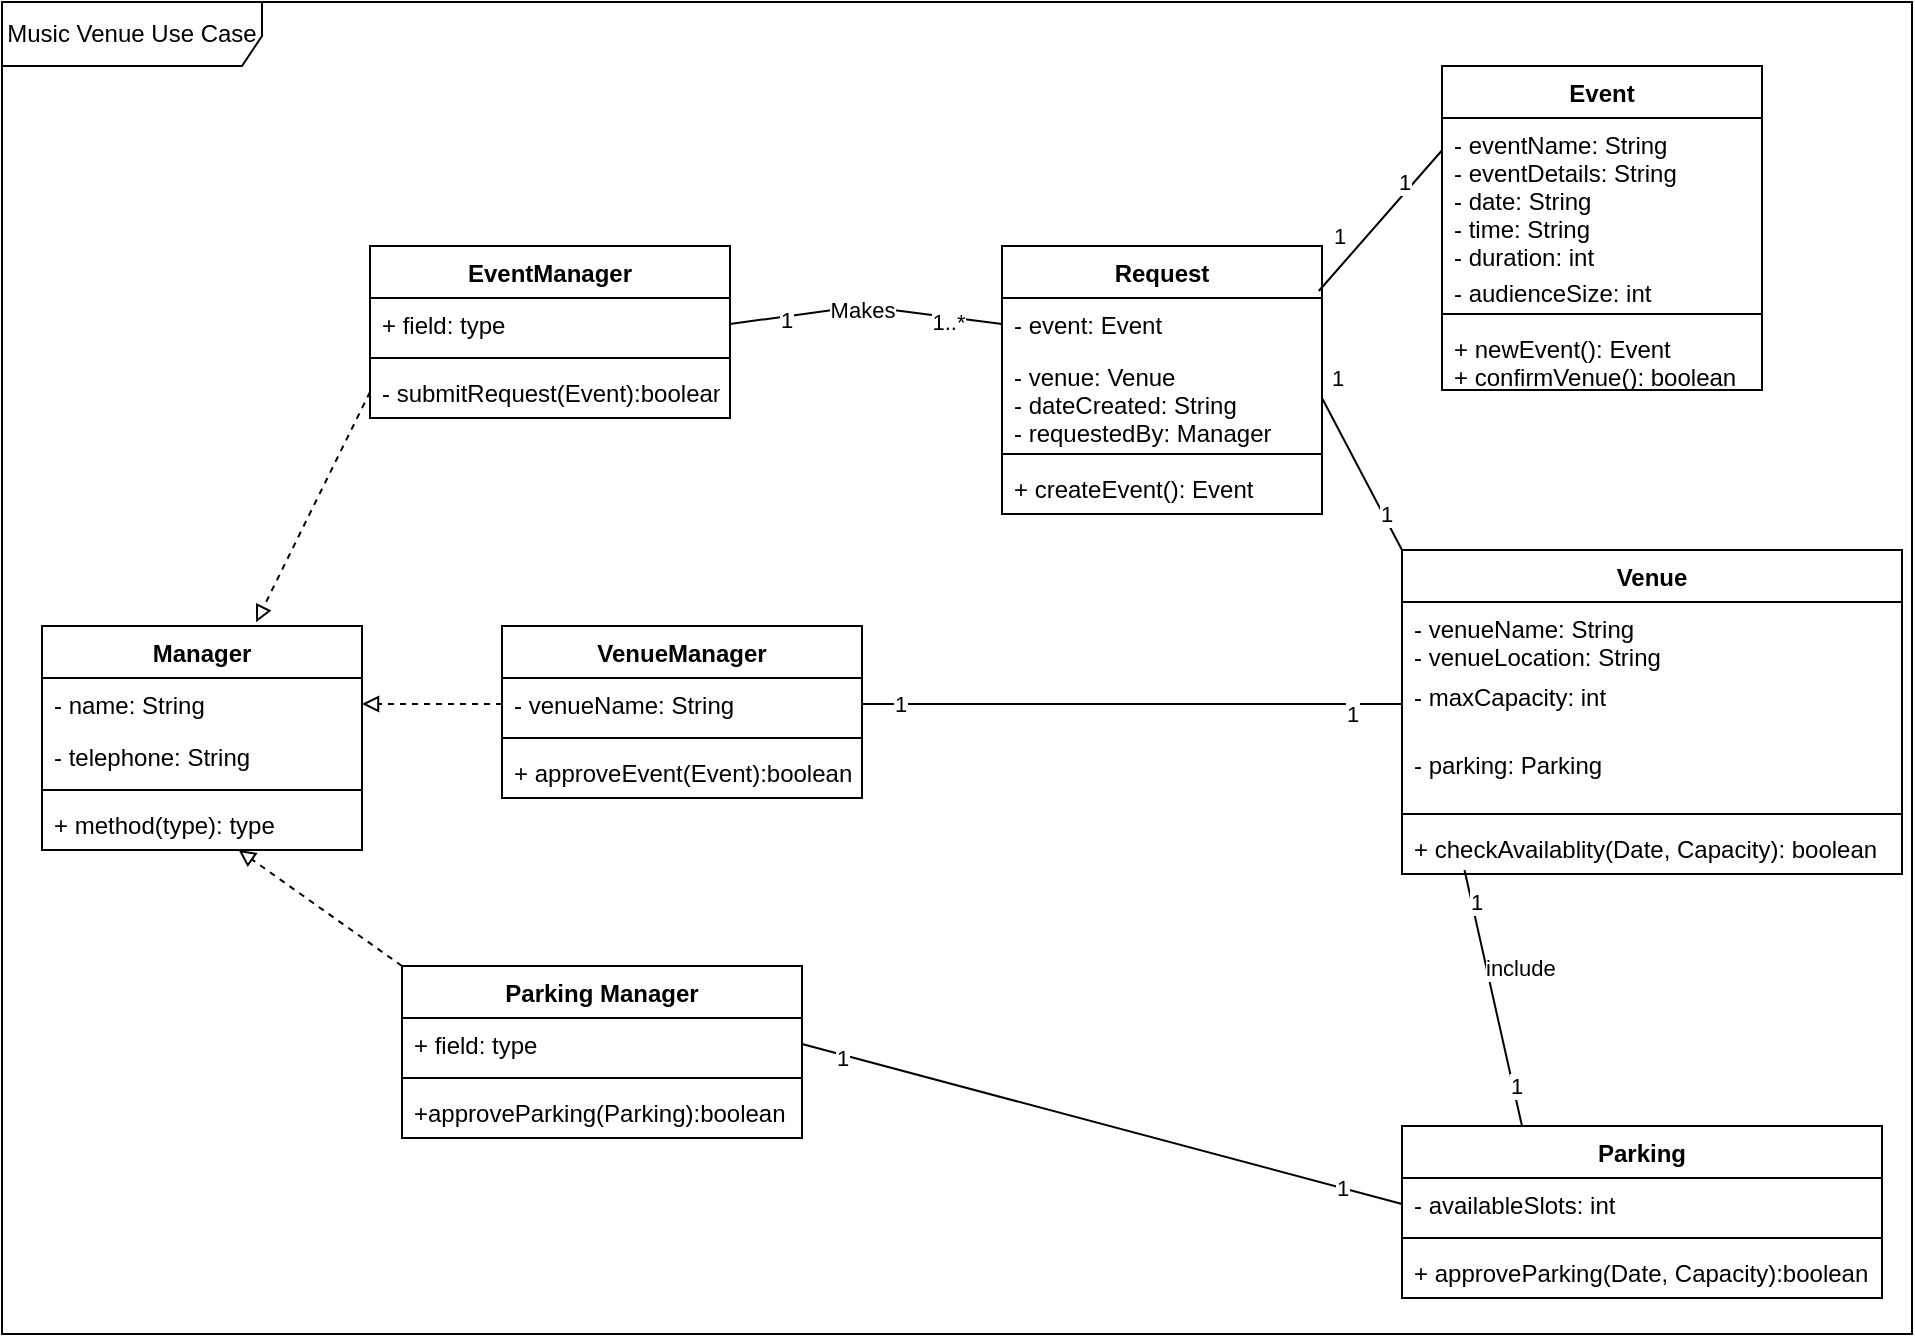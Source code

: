 <mxfile version="15.6.5" type="github">
  <diagram id="msP1U-69Pnnhi2RbjU0b" name="Page-1">
    <mxGraphModel dx="1483" dy="1950" grid="1" gridSize="10" guides="1" tooltips="1" connect="1" arrows="1" fold="1" page="1" pageScale="1" pageWidth="827" pageHeight="1169" math="0" shadow="0">
      <root>
        <mxCell id="0" />
        <mxCell id="1" parent="0" />
        <mxCell id="ezScB1P6TNNrAqSNEiyu-1" value="Music Venue Use Case" style="shape=umlFrame;whiteSpace=wrap;html=1;fillColor=default;strokeColor=default;fontColor=default;width=130;height=32;" vertex="1" parent="1">
          <mxGeometry x="230" y="-1092" width="955" height="666" as="geometry" />
        </mxCell>
        <mxCell id="ezScB1P6TNNrAqSNEiyu-16" value="Request" style="swimlane;fontStyle=1;align=center;verticalAlign=top;childLayout=stackLayout;horizontal=1;startSize=26;horizontalStack=0;resizeParent=1;resizeParentMax=0;resizeLast=0;collapsible=1;marginBottom=0;fillColor=default;strokeColor=default;fontColor=default;" vertex="1" parent="1">
          <mxGeometry x="730" y="-970" width="160" height="134" as="geometry" />
        </mxCell>
        <mxCell id="ezScB1P6TNNrAqSNEiyu-17" value="- event: Event" style="text;strokeColor=none;fillColor=none;align=left;verticalAlign=top;spacingLeft=4;spacingRight=4;overflow=hidden;rotatable=0;points=[[0,0.5],[1,0.5]];portConstraint=eastwest;" vertex="1" parent="ezScB1P6TNNrAqSNEiyu-16">
          <mxGeometry y="26" width="160" height="26" as="geometry" />
        </mxCell>
        <mxCell id="ezScB1P6TNNrAqSNEiyu-48" value="- venue: Venue&#xa;- dateCreated: String&#xa;- requestedBy: Manager" style="text;strokeColor=none;fillColor=none;align=left;verticalAlign=top;spacingLeft=4;spacingRight=4;overflow=hidden;rotatable=0;points=[[0,0.5],[1,0.5]];portConstraint=eastwest;fontColor=default;" vertex="1" parent="ezScB1P6TNNrAqSNEiyu-16">
          <mxGeometry y="52" width="160" height="48" as="geometry" />
        </mxCell>
        <mxCell id="ezScB1P6TNNrAqSNEiyu-18" value="" style="line;strokeWidth=1;fillColor=none;align=left;verticalAlign=middle;spacingTop=-1;spacingLeft=3;spacingRight=3;rotatable=0;labelPosition=right;points=[];portConstraint=eastwest;" vertex="1" parent="ezScB1P6TNNrAqSNEiyu-16">
          <mxGeometry y="100" width="160" height="8" as="geometry" />
        </mxCell>
        <mxCell id="ezScB1P6TNNrAqSNEiyu-19" value="+ createEvent(): Event" style="text;strokeColor=none;fillColor=none;align=left;verticalAlign=top;spacingLeft=4;spacingRight=4;overflow=hidden;rotatable=0;points=[[0,0.5],[1,0.5]];portConstraint=eastwest;" vertex="1" parent="ezScB1P6TNNrAqSNEiyu-16">
          <mxGeometry y="108" width="160" height="26" as="geometry" />
        </mxCell>
        <mxCell id="ezScB1P6TNNrAqSNEiyu-20" value="VenueManager" style="swimlane;fontStyle=1;align=center;verticalAlign=top;childLayout=stackLayout;horizontal=1;startSize=26;horizontalStack=0;resizeParent=1;resizeParentMax=0;resizeLast=0;collapsible=1;marginBottom=0;fillColor=default;strokeColor=default;fontColor=default;" vertex="1" parent="1">
          <mxGeometry x="480" y="-780" width="180" height="86" as="geometry" />
        </mxCell>
        <mxCell id="ezScB1P6TNNrAqSNEiyu-21" value="- venueName: String" style="text;strokeColor=none;fillColor=none;align=left;verticalAlign=top;spacingLeft=4;spacingRight=4;overflow=hidden;rotatable=0;points=[[0,0.5],[1,0.5]];portConstraint=eastwest;fontColor=default;" vertex="1" parent="ezScB1P6TNNrAqSNEiyu-20">
          <mxGeometry y="26" width="180" height="26" as="geometry" />
        </mxCell>
        <mxCell id="ezScB1P6TNNrAqSNEiyu-22" value="" style="line;strokeWidth=1;fillColor=none;align=left;verticalAlign=middle;spacingTop=-1;spacingLeft=3;spacingRight=3;rotatable=0;labelPosition=right;points=[];portConstraint=eastwest;" vertex="1" parent="ezScB1P6TNNrAqSNEiyu-20">
          <mxGeometry y="52" width="180" height="8" as="geometry" />
        </mxCell>
        <mxCell id="ezScB1P6TNNrAqSNEiyu-23" value="+ approveEvent(Event):boolean" style="text;strokeColor=none;fillColor=none;align=left;verticalAlign=top;spacingLeft=4;spacingRight=4;overflow=hidden;rotatable=0;points=[[0,0.5],[1,0.5]];portConstraint=eastwest;fontColor=default;" vertex="1" parent="ezScB1P6TNNrAqSNEiyu-20">
          <mxGeometry y="60" width="180" height="26" as="geometry" />
        </mxCell>
        <mxCell id="ezScB1P6TNNrAqSNEiyu-24" value="EventManager" style="swimlane;fontStyle=1;align=center;verticalAlign=top;childLayout=stackLayout;horizontal=1;startSize=26;horizontalStack=0;resizeParent=1;resizeParentMax=0;resizeLast=0;collapsible=1;marginBottom=0;fillColor=default;strokeColor=default;fontColor=default;" vertex="1" parent="1">
          <mxGeometry x="414" y="-970" width="180" height="86" as="geometry" />
        </mxCell>
        <mxCell id="ezScB1P6TNNrAqSNEiyu-25" value="+ field: type" style="text;strokeColor=none;fillColor=none;align=left;verticalAlign=top;spacingLeft=4;spacingRight=4;overflow=hidden;rotatable=0;points=[[0,0.5],[1,0.5]];portConstraint=eastwest;fontColor=default;" vertex="1" parent="ezScB1P6TNNrAqSNEiyu-24">
          <mxGeometry y="26" width="180" height="26" as="geometry" />
        </mxCell>
        <mxCell id="ezScB1P6TNNrAqSNEiyu-26" value="" style="line;strokeWidth=1;fillColor=none;align=left;verticalAlign=middle;spacingTop=-1;spacingLeft=3;spacingRight=3;rotatable=0;labelPosition=right;points=[];portConstraint=eastwest;" vertex="1" parent="ezScB1P6TNNrAqSNEiyu-24">
          <mxGeometry y="52" width="180" height="8" as="geometry" />
        </mxCell>
        <mxCell id="ezScB1P6TNNrAqSNEiyu-27" value="- submitRequest(Event):boolean" style="text;strokeColor=none;fillColor=none;align=left;verticalAlign=top;spacingLeft=4;spacingRight=4;overflow=hidden;rotatable=0;points=[[0,0.5],[1,0.5]];portConstraint=eastwest;fontColor=default;" vertex="1" parent="ezScB1P6TNNrAqSNEiyu-24">
          <mxGeometry y="60" width="180" height="26" as="geometry" />
        </mxCell>
        <mxCell id="ezScB1P6TNNrAqSNEiyu-55" style="edgeStyle=none;rounded=0;orthogonalLoop=1;jettySize=auto;html=1;exitX=0;exitY=0;exitDx=0;exitDy=0;endArrow=block;endFill=0;strokeColor=default;labelBackgroundColor=default;fontColor=default;dashed=1;" edge="1" parent="1" source="ezScB1P6TNNrAqSNEiyu-28" target="ezScB1P6TNNrAqSNEiyu-47">
          <mxGeometry relative="1" as="geometry" />
        </mxCell>
        <mxCell id="ezScB1P6TNNrAqSNEiyu-28" value="Parking Manager" style="swimlane;fontStyle=1;align=center;verticalAlign=top;childLayout=stackLayout;horizontal=1;startSize=26;horizontalStack=0;resizeParent=1;resizeParentMax=0;resizeLast=0;collapsible=1;marginBottom=0;" vertex="1" parent="1">
          <mxGeometry x="430" y="-610" width="200" height="86" as="geometry" />
        </mxCell>
        <mxCell id="ezScB1P6TNNrAqSNEiyu-29" value="+ field: type" style="text;strokeColor=none;fillColor=none;align=left;verticalAlign=top;spacingLeft=4;spacingRight=4;overflow=hidden;rotatable=0;points=[[0,0.5],[1,0.5]];portConstraint=eastwest;fontColor=default;" vertex="1" parent="ezScB1P6TNNrAqSNEiyu-28">
          <mxGeometry y="26" width="200" height="26" as="geometry" />
        </mxCell>
        <mxCell id="ezScB1P6TNNrAqSNEiyu-30" value="" style="line;strokeWidth=1;fillColor=none;align=left;verticalAlign=middle;spacingTop=-1;spacingLeft=3;spacingRight=3;rotatable=0;labelPosition=right;points=[];portConstraint=eastwest;" vertex="1" parent="ezScB1P6TNNrAqSNEiyu-28">
          <mxGeometry y="52" width="200" height="8" as="geometry" />
        </mxCell>
        <mxCell id="ezScB1P6TNNrAqSNEiyu-31" value="+approveParking(Parking):boolean" style="text;strokeColor=none;fillColor=none;align=left;verticalAlign=top;spacingLeft=4;spacingRight=4;overflow=hidden;rotatable=0;points=[[0,0.5],[1,0.5]];portConstraint=eastwest;fontColor=default;" vertex="1" parent="ezScB1P6TNNrAqSNEiyu-28">
          <mxGeometry y="60" width="200" height="26" as="geometry" />
        </mxCell>
        <mxCell id="ezScB1P6TNNrAqSNEiyu-32" value="Event" style="swimlane;fontStyle=1;align=center;verticalAlign=top;childLayout=stackLayout;horizontal=1;startSize=26;horizontalStack=0;resizeParent=1;resizeParentMax=0;resizeLast=0;collapsible=1;marginBottom=0;fillColor=default;strokeColor=default;fontColor=default;" vertex="1" parent="1">
          <mxGeometry x="950" y="-1060" width="160" height="162" as="geometry" />
        </mxCell>
        <mxCell id="ezScB1P6TNNrAqSNEiyu-33" value="- eventName: String&#xa;- eventDetails: String&#xa;- date: String&#xa;- time: String&#xa;- duration: int" style="text;strokeColor=none;fillColor=none;align=left;verticalAlign=top;spacingLeft=4;spacingRight=4;overflow=hidden;rotatable=0;points=[[0,0.5],[1,0.5]];portConstraint=eastwest;fontColor=default;" vertex="1" parent="ezScB1P6TNNrAqSNEiyu-32">
          <mxGeometry y="26" width="160" height="74" as="geometry" />
        </mxCell>
        <mxCell id="ezScB1P6TNNrAqSNEiyu-65" value="- audienceSize: int" style="text;strokeColor=none;fillColor=none;align=left;verticalAlign=top;spacingLeft=4;spacingRight=4;overflow=hidden;rotatable=0;points=[[0,0.5],[1,0.5]];portConstraint=eastwest;fontColor=default;" vertex="1" parent="ezScB1P6TNNrAqSNEiyu-32">
          <mxGeometry y="100" width="160" height="20" as="geometry" />
        </mxCell>
        <mxCell id="ezScB1P6TNNrAqSNEiyu-34" value="" style="line;strokeWidth=1;fillColor=none;align=left;verticalAlign=middle;spacingTop=-1;spacingLeft=3;spacingRight=3;rotatable=0;labelPosition=right;points=[];portConstraint=eastwest;" vertex="1" parent="ezScB1P6TNNrAqSNEiyu-32">
          <mxGeometry y="120" width="160" height="8" as="geometry" />
        </mxCell>
        <mxCell id="ezScB1P6TNNrAqSNEiyu-35" value="+ newEvent(): Event&#xa;+ confirmVenue(): boolean" style="text;strokeColor=none;fillColor=none;align=left;verticalAlign=top;spacingLeft=4;spacingRight=4;overflow=hidden;rotatable=0;points=[[0,0.5],[1,0.5]];portConstraint=eastwest;fontColor=default;" vertex="1" parent="ezScB1P6TNNrAqSNEiyu-32">
          <mxGeometry y="128" width="160" height="34" as="geometry" />
        </mxCell>
        <mxCell id="ezScB1P6TNNrAqSNEiyu-36" value="Venue" style="swimlane;fontStyle=1;align=center;verticalAlign=top;childLayout=stackLayout;horizontal=1;startSize=26;horizontalStack=0;resizeParent=1;resizeParentMax=0;resizeLast=0;collapsible=1;marginBottom=0;fillColor=default;strokeColor=default;fontColor=default;" vertex="1" parent="1">
          <mxGeometry x="930" y="-818" width="250" height="162" as="geometry" />
        </mxCell>
        <mxCell id="ezScB1P6TNNrAqSNEiyu-37" value="- venueName: String&#xa;- venueLocation: String&#xa;" style="text;strokeColor=none;fillColor=none;align=left;verticalAlign=top;spacingLeft=4;spacingRight=4;overflow=hidden;rotatable=0;points=[[0,0.5],[1,0.5]];portConstraint=eastwest;" vertex="1" parent="ezScB1P6TNNrAqSNEiyu-36">
          <mxGeometry y="26" width="250" height="34" as="geometry" />
        </mxCell>
        <mxCell id="ezScB1P6TNNrAqSNEiyu-49" value="- maxCapacity: int" style="text;strokeColor=none;fillColor=none;align=left;verticalAlign=top;spacingLeft=4;spacingRight=4;overflow=hidden;rotatable=0;points=[[0,0.5],[1,0.5]];portConstraint=eastwest;fontColor=default;" vertex="1" parent="ezScB1P6TNNrAqSNEiyu-36">
          <mxGeometry y="60" width="250" height="34" as="geometry" />
        </mxCell>
        <mxCell id="ezScB1P6TNNrAqSNEiyu-51" value="- parking: Parking" style="text;strokeColor=none;fillColor=none;align=left;verticalAlign=top;spacingLeft=4;spacingRight=4;overflow=hidden;rotatable=0;points=[[0,0.5],[1,0.5]];portConstraint=eastwest;" vertex="1" parent="ezScB1P6TNNrAqSNEiyu-36">
          <mxGeometry y="94" width="250" height="34" as="geometry" />
        </mxCell>
        <mxCell id="ezScB1P6TNNrAqSNEiyu-38" value="" style="line;strokeWidth=1;fillColor=none;align=left;verticalAlign=middle;spacingTop=-1;spacingLeft=3;spacingRight=3;rotatable=0;labelPosition=right;points=[];portConstraint=eastwest;" vertex="1" parent="ezScB1P6TNNrAqSNEiyu-36">
          <mxGeometry y="128" width="250" height="8" as="geometry" />
        </mxCell>
        <mxCell id="ezScB1P6TNNrAqSNEiyu-39" value="+ checkAvailablity(Date, Capacity): boolean" style="text;strokeColor=none;fillColor=none;align=left;verticalAlign=top;spacingLeft=4;spacingRight=4;overflow=hidden;rotatable=0;points=[[0,0.5],[1,0.5]];portConstraint=eastwest;fontColor=default;" vertex="1" parent="ezScB1P6TNNrAqSNEiyu-36">
          <mxGeometry y="136" width="250" height="26" as="geometry" />
        </mxCell>
        <mxCell id="ezScB1P6TNNrAqSNEiyu-40" value="Parking" style="swimlane;fontStyle=1;align=center;verticalAlign=top;childLayout=stackLayout;horizontal=1;startSize=26;horizontalStack=0;resizeParent=1;resizeParentMax=0;resizeLast=0;collapsible=1;marginBottom=0;fillColor=default;strokeColor=default;fontColor=default;" vertex="1" parent="1">
          <mxGeometry x="930" y="-530" width="240" height="86" as="geometry" />
        </mxCell>
        <mxCell id="ezScB1P6TNNrAqSNEiyu-41" value="- availableSlots: int" style="text;strokeColor=none;fillColor=none;align=left;verticalAlign=top;spacingLeft=4;spacingRight=4;overflow=hidden;rotatable=0;points=[[0,0.5],[1,0.5]];portConstraint=eastwest;" vertex="1" parent="ezScB1P6TNNrAqSNEiyu-40">
          <mxGeometry y="26" width="240" height="26" as="geometry" />
        </mxCell>
        <mxCell id="ezScB1P6TNNrAqSNEiyu-42" value="" style="line;strokeWidth=1;fillColor=none;align=left;verticalAlign=middle;spacingTop=-1;spacingLeft=3;spacingRight=3;rotatable=0;labelPosition=right;points=[];portConstraint=eastwest;" vertex="1" parent="ezScB1P6TNNrAqSNEiyu-40">
          <mxGeometry y="52" width="240" height="8" as="geometry" />
        </mxCell>
        <mxCell id="ezScB1P6TNNrAqSNEiyu-43" value="+ approveParking(Date, Capacity):boolean" style="text;strokeColor=none;fillColor=none;align=left;verticalAlign=top;spacingLeft=4;spacingRight=4;overflow=hidden;rotatable=0;points=[[0,0.5],[1,0.5]];portConstraint=eastwest;fontColor=default;" vertex="1" parent="ezScB1P6TNNrAqSNEiyu-40">
          <mxGeometry y="60" width="240" height="26" as="geometry" />
        </mxCell>
        <mxCell id="ezScB1P6TNNrAqSNEiyu-44" value="Manager" style="swimlane;fontStyle=1;align=center;verticalAlign=top;childLayout=stackLayout;horizontal=1;startSize=26;horizontalStack=0;resizeParent=1;resizeParentMax=0;resizeLast=0;collapsible=1;marginBottom=0;" vertex="1" parent="1">
          <mxGeometry x="250" y="-780" width="160" height="112" as="geometry" />
        </mxCell>
        <mxCell id="ezScB1P6TNNrAqSNEiyu-45" value="- name: String" style="text;strokeColor=none;fillColor=none;align=left;verticalAlign=top;spacingLeft=4;spacingRight=4;overflow=hidden;rotatable=0;points=[[0,0.5],[1,0.5]];portConstraint=eastwest;fontColor=default;" vertex="1" parent="ezScB1P6TNNrAqSNEiyu-44">
          <mxGeometry y="26" width="160" height="26" as="geometry" />
        </mxCell>
        <mxCell id="ezScB1P6TNNrAqSNEiyu-59" value="- telephone: String" style="text;strokeColor=none;fillColor=none;align=left;verticalAlign=top;spacingLeft=4;spacingRight=4;overflow=hidden;rotatable=0;points=[[0,0.5],[1,0.5]];portConstraint=eastwest;fontColor=default;" vertex="1" parent="ezScB1P6TNNrAqSNEiyu-44">
          <mxGeometry y="52" width="160" height="26" as="geometry" />
        </mxCell>
        <mxCell id="ezScB1P6TNNrAqSNEiyu-46" value="" style="line;strokeWidth=1;fillColor=none;align=left;verticalAlign=middle;spacingTop=-1;spacingLeft=3;spacingRight=3;rotatable=0;labelPosition=right;points=[];portConstraint=eastwest;" vertex="1" parent="ezScB1P6TNNrAqSNEiyu-44">
          <mxGeometry y="78" width="160" height="8" as="geometry" />
        </mxCell>
        <mxCell id="ezScB1P6TNNrAqSNEiyu-47" value="+ method(type): type" style="text;strokeColor=none;fillColor=none;align=left;verticalAlign=top;spacingLeft=4;spacingRight=4;overflow=hidden;rotatable=0;points=[[0,0.5],[1,0.5]];portConstraint=eastwest;" vertex="1" parent="ezScB1P6TNNrAqSNEiyu-44">
          <mxGeometry y="86" width="160" height="26" as="geometry" />
        </mxCell>
        <mxCell id="ezScB1P6TNNrAqSNEiyu-52" value="include" style="endArrow=none;html=1;endSize=12;startArrow=none;startSize=14;startFill=0;align=left;verticalAlign=bottom;rounded=0;exitX=0.125;exitY=0.923;exitDx=0;exitDy=0;exitPerimeter=0;entryX=0.25;entryY=0;entryDx=0;entryDy=0;strokeColor=default;labelBackgroundColor=default;fontColor=default;endFill=0;" edge="1" parent="1" source="ezScB1P6TNNrAqSNEiyu-39" target="ezScB1P6TNNrAqSNEiyu-40">
          <mxGeometry x="-0.108" y="-4" relative="1" as="geometry">
            <mxPoint x="850" y="-740" as="sourcePoint" />
            <mxPoint x="1010" y="-740" as="targetPoint" />
            <mxPoint as="offset" />
          </mxGeometry>
        </mxCell>
        <mxCell id="ezScB1P6TNNrAqSNEiyu-76" value="1" style="edgeLabel;html=1;align=center;verticalAlign=middle;resizable=0;points=[];fontColor=default;" vertex="1" connectable="0" parent="ezScB1P6TNNrAqSNEiyu-52">
          <mxGeometry x="-0.742" y="2" relative="1" as="geometry">
            <mxPoint as="offset" />
          </mxGeometry>
        </mxCell>
        <mxCell id="ezScB1P6TNNrAqSNEiyu-77" value="1" style="edgeLabel;html=1;align=center;verticalAlign=middle;resizable=0;points=[];fontColor=default;" vertex="1" connectable="0" parent="ezScB1P6TNNrAqSNEiyu-52">
          <mxGeometry x="0.68" relative="1" as="geometry">
            <mxPoint x="1" as="offset" />
          </mxGeometry>
        </mxCell>
        <mxCell id="ezScB1P6TNNrAqSNEiyu-53" value="1" style="endArrow=none;html=1;endSize=12;startArrow=none;startSize=14;startFill=0;align=left;verticalAlign=bottom;rounded=0;exitX=1;exitY=0.5;exitDx=0;exitDy=0;entryX=0;entryY=0;entryDx=0;entryDy=0;strokeColor=default;labelBackgroundColor=default;fontColor=default;endFill=0;" edge="1" parent="1" source="ezScB1P6TNNrAqSNEiyu-48" target="ezScB1P6TNNrAqSNEiyu-36">
          <mxGeometry x="-1" y="3" relative="1" as="geometry">
            <mxPoint x="1020" y="-620.002" as="sourcePoint" />
            <mxPoint x="1040" y="-520" as="targetPoint" />
            <Array as="points" />
          </mxGeometry>
        </mxCell>
        <mxCell id="ezScB1P6TNNrAqSNEiyu-78" value="1" style="edgeLabel;html=1;align=center;verticalAlign=middle;resizable=0;points=[];fontColor=default;" vertex="1" connectable="0" parent="ezScB1P6TNNrAqSNEiyu-53">
          <mxGeometry x="0.532" y="1" relative="1" as="geometry">
            <mxPoint as="offset" />
          </mxGeometry>
        </mxCell>
        <mxCell id="ezScB1P6TNNrAqSNEiyu-54" value="1" style="endArrow=none;html=1;endSize=12;startArrow=none;startSize=14;startFill=0;align=left;verticalAlign=bottom;rounded=0;entryX=0.001;entryY=0.216;entryDx=0;entryDy=0;entryPerimeter=0;exitX=0.99;exitY=0.168;exitDx=0;exitDy=0;exitPerimeter=0;strokeColor=default;labelBackgroundColor=default;fontColor=default;endFill=0;" edge="1" parent="1" source="ezScB1P6TNNrAqSNEiyu-16" target="ezScB1P6TNNrAqSNEiyu-33">
          <mxGeometry x="-0.641" y="8" relative="1" as="geometry">
            <mxPoint x="827" y="-864" as="sourcePoint" />
            <mxPoint x="937" y="-836" as="targetPoint" />
            <Array as="points" />
            <mxPoint as="offset" />
          </mxGeometry>
        </mxCell>
        <mxCell id="ezScB1P6TNNrAqSNEiyu-79" value="1" style="edgeLabel;html=1;align=center;verticalAlign=middle;resizable=0;points=[];fontColor=default;" vertex="1" connectable="0" parent="ezScB1P6TNNrAqSNEiyu-54">
          <mxGeometry x="0.482" y="3" relative="1" as="geometry">
            <mxPoint x="-1" as="offset" />
          </mxGeometry>
        </mxCell>
        <mxCell id="ezScB1P6TNNrAqSNEiyu-57" style="edgeStyle=none;rounded=0;orthogonalLoop=1;jettySize=auto;html=1;exitX=0;exitY=0.5;exitDx=0;exitDy=0;entryX=1;entryY=0.5;entryDx=0;entryDy=0;labelBackgroundColor=default;fontColor=default;endArrow=block;endFill=0;strokeColor=default;dashed=1;" edge="1" parent="1" source="ezScB1P6TNNrAqSNEiyu-21" target="ezScB1P6TNNrAqSNEiyu-45">
          <mxGeometry relative="1" as="geometry" />
        </mxCell>
        <mxCell id="ezScB1P6TNNrAqSNEiyu-58" style="edgeStyle=none;rounded=0;orthogonalLoop=1;jettySize=auto;html=1;exitX=0;exitY=0.5;exitDx=0;exitDy=0;entryX=0.669;entryY=-0.017;entryDx=0;entryDy=0;entryPerimeter=0;labelBackgroundColor=default;fontColor=default;endArrow=block;endFill=0;strokeColor=default;dashed=1;" edge="1" parent="1" source="ezScB1P6TNNrAqSNEiyu-27" target="ezScB1P6TNNrAqSNEiyu-44">
          <mxGeometry relative="1" as="geometry" />
        </mxCell>
        <mxCell id="ezScB1P6TNNrAqSNEiyu-66" style="edgeStyle=none;rounded=0;orthogonalLoop=1;jettySize=auto;html=1;exitX=1;exitY=0.5;exitDx=0;exitDy=0;entryX=0;entryY=0.5;entryDx=0;entryDy=0;labelBackgroundColor=default;fontColor=default;endArrow=none;endFill=0;strokeColor=default;" edge="1" parent="1" source="ezScB1P6TNNrAqSNEiyu-25" target="ezScB1P6TNNrAqSNEiyu-17">
          <mxGeometry relative="1" as="geometry">
            <Array as="points">
              <mxPoint x="660" y="-940" />
            </Array>
          </mxGeometry>
        </mxCell>
        <mxCell id="ezScB1P6TNNrAqSNEiyu-69" value="1" style="edgeLabel;html=1;align=center;verticalAlign=middle;resizable=0;points=[];fontColor=default;" vertex="1" connectable="0" parent="ezScB1P6TNNrAqSNEiyu-66">
          <mxGeometry x="-0.589" y="-2" relative="1" as="geometry">
            <mxPoint as="offset" />
          </mxGeometry>
        </mxCell>
        <mxCell id="ezScB1P6TNNrAqSNEiyu-70" value="1..*" style="edgeLabel;html=1;align=center;verticalAlign=middle;resizable=0;points=[];fontColor=default;" vertex="1" connectable="0" parent="ezScB1P6TNNrAqSNEiyu-66">
          <mxGeometry x="0.581" y="-2" relative="1" as="geometry">
            <mxPoint x="1" as="offset" />
          </mxGeometry>
        </mxCell>
        <mxCell id="ezScB1P6TNNrAqSNEiyu-75" value="Makes" style="edgeLabel;html=1;align=center;verticalAlign=middle;resizable=0;points=[];fontColor=default;labelBackgroundColor=default;" vertex="1" connectable="0" parent="ezScB1P6TNNrAqSNEiyu-66">
          <mxGeometry x="-0.276" y="1" relative="1" as="geometry">
            <mxPoint x="17" as="offset" />
          </mxGeometry>
        </mxCell>
        <mxCell id="ezScB1P6TNNrAqSNEiyu-67" style="edgeStyle=none;rounded=0;orthogonalLoop=1;jettySize=auto;html=1;exitX=1;exitY=0.5;exitDx=0;exitDy=0;entryX=0;entryY=0.5;entryDx=0;entryDy=0;labelBackgroundColor=default;fontColor=default;endArrow=none;endFill=0;strokeColor=default;" edge="1" parent="1" source="ezScB1P6TNNrAqSNEiyu-21" target="ezScB1P6TNNrAqSNEiyu-49">
          <mxGeometry relative="1" as="geometry" />
        </mxCell>
        <mxCell id="ezScB1P6TNNrAqSNEiyu-71" value="1" style="edgeLabel;html=1;align=center;verticalAlign=middle;resizable=0;points=[];fontColor=default;" vertex="1" connectable="0" parent="ezScB1P6TNNrAqSNEiyu-67">
          <mxGeometry x="-0.861" relative="1" as="geometry">
            <mxPoint as="offset" />
          </mxGeometry>
        </mxCell>
        <mxCell id="ezScB1P6TNNrAqSNEiyu-72" value="1" style="edgeLabel;html=1;align=center;verticalAlign=middle;resizable=0;points=[];fontColor=default;" vertex="1" connectable="0" parent="ezScB1P6TNNrAqSNEiyu-67">
          <mxGeometry x="0.811" y="-5" relative="1" as="geometry">
            <mxPoint as="offset" />
          </mxGeometry>
        </mxCell>
        <mxCell id="ezScB1P6TNNrAqSNEiyu-68" style="edgeStyle=none;rounded=0;orthogonalLoop=1;jettySize=auto;html=1;exitX=1;exitY=0.5;exitDx=0;exitDy=0;entryX=0;entryY=0.5;entryDx=0;entryDy=0;labelBackgroundColor=default;fontColor=default;endArrow=none;endFill=0;strokeColor=default;" edge="1" parent="1" source="ezScB1P6TNNrAqSNEiyu-29" target="ezScB1P6TNNrAqSNEiyu-41">
          <mxGeometry relative="1" as="geometry" />
        </mxCell>
        <mxCell id="ezScB1P6TNNrAqSNEiyu-73" value="1" style="edgeLabel;html=1;align=center;verticalAlign=middle;resizable=0;points=[];fontColor=default;" vertex="1" connectable="0" parent="ezScB1P6TNNrAqSNEiyu-68">
          <mxGeometry x="-0.864" y="-1" relative="1" as="geometry">
            <mxPoint as="offset" />
          </mxGeometry>
        </mxCell>
        <mxCell id="ezScB1P6TNNrAqSNEiyu-74" value="1" style="edgeLabel;html=1;align=center;verticalAlign=middle;resizable=0;points=[];fontColor=default;" vertex="1" connectable="0" parent="ezScB1P6TNNrAqSNEiyu-68">
          <mxGeometry x="0.801" relative="1" as="geometry">
            <mxPoint as="offset" />
          </mxGeometry>
        </mxCell>
      </root>
    </mxGraphModel>
  </diagram>
</mxfile>
